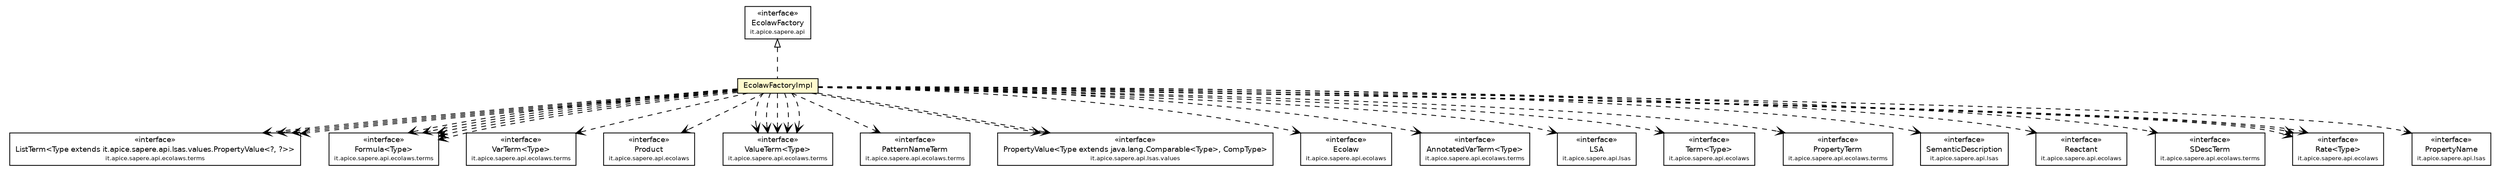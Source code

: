 #!/usr/local/bin/dot
#
# Class diagram 
# Generated by UmlGraph version 4.4 (http://www.spinellis.gr/sw/umlgraph)
#

digraph G {
	edge [fontname="Helvetica",fontsize=10,labelfontname="Helvetica",labelfontsize=10];
	node [fontname="Helvetica",fontsize=10,shape=plaintext];
	// it.apice.sapere.api.impl.EcolawFactoryImpl
	c3554 [label=<<table border="0" cellborder="1" cellspacing="0" cellpadding="2" port="p" bgcolor="lemonChiffon" href="./EcolawFactoryImpl.html">
		<tr><td><table border="0" cellspacing="0" cellpadding="1">
			<tr><td> EcolawFactoryImpl </td></tr>
		</table></td></tr>
		</table>>, fontname="Helvetica", fontcolor="black", fontsize=9.0];
	//it.apice.sapere.api.impl.EcolawFactoryImpl implements it.apice.sapere.api.EcolawFactory
	c3574:p -> c3554:p [dir=back,arrowtail=empty,style=dashed];
	// it.apice.sapere.api.impl.EcolawFactoryImpl DEPEND it.apice.sapere.api.ecolaws.terms.ListTerm<Type extends it.apice.sapere.api.lsas.values.PropertyValue<?, ?>>
	c3554:p -> c3575:p [taillabel="", label="", headlabel="", fontname="Helvetica", fontcolor="black", fontsize=10.0, color="black", arrowhead=open, style=dashed];
	// it.apice.sapere.api.impl.EcolawFactoryImpl DEPEND it.apice.sapere.api.ecolaws.terms.Formula<Type>
	c3554:p -> c3576:p [taillabel="", label="", headlabel="", fontname="Helvetica", fontcolor="black", fontsize=10.0, color="black", arrowhead=open, style=dashed];
	// it.apice.sapere.api.impl.EcolawFactoryImpl DEPEND it.apice.sapere.api.ecolaws.terms.VarTerm<Type>
	c3554:p -> c3577:p [taillabel="", label="", headlabel="", fontname="Helvetica", fontcolor="black", fontsize=10.0, color="black", arrowhead=open, style=dashed];
	// it.apice.sapere.api.impl.EcolawFactoryImpl DEPEND it.apice.sapere.api.ecolaws.Product
	c3554:p -> c3578:p [taillabel="", label="", headlabel="", fontname="Helvetica", fontcolor="black", fontsize=10.0, color="black", arrowhead=open, style=dashed];
	// it.apice.sapere.api.impl.EcolawFactoryImpl DEPEND it.apice.sapere.api.ecolaws.terms.Formula<Type>
	c3554:p -> c3576:p [taillabel="", label="", headlabel="", fontname="Helvetica", fontcolor="black", fontsize=10.0, color="black", arrowhead=open, style=dashed];
	// it.apice.sapere.api.impl.EcolawFactoryImpl DEPEND it.apice.sapere.api.ecolaws.terms.ValueTerm<Type>
	c3554:p -> c3579:p [taillabel="", label="", headlabel="", fontname="Helvetica", fontcolor="black", fontsize=10.0, color="black", arrowhead=open, style=dashed];
	// it.apice.sapere.api.impl.EcolawFactoryImpl DEPEND it.apice.sapere.api.ecolaws.terms.ValueTerm<Type>
	c3554:p -> c3579:p [taillabel="", label="", headlabel="", fontname="Helvetica", fontcolor="black", fontsize=10.0, color="black", arrowhead=open, style=dashed];
	// it.apice.sapere.api.impl.EcolawFactoryImpl DEPEND it.apice.sapere.api.ecolaws.terms.ValueTerm<Type>
	c3554:p -> c3579:p [taillabel="", label="", headlabel="", fontname="Helvetica", fontcolor="black", fontsize=10.0, color="black", arrowhead=open, style=dashed];
	// it.apice.sapere.api.impl.EcolawFactoryImpl DEPEND it.apice.sapere.api.ecolaws.terms.PatternNameTerm
	c3554:p -> c3580:p [taillabel="", label="", headlabel="", fontname="Helvetica", fontcolor="black", fontsize=10.0, color="black", arrowhead=open, style=dashed];
	// it.apice.sapere.api.impl.EcolawFactoryImpl DEPEND it.apice.sapere.api.lsas.values.PropertyValue<Type extends java.lang.Comparable<Type>, CompType>
	c3554:p -> c3581:p [taillabel="", label="", headlabel="", fontname="Helvetica", fontcolor="black", fontsize=10.0, color="black", arrowhead=open, style=dashed];
	// it.apice.sapere.api.impl.EcolawFactoryImpl DEPEND it.apice.sapere.api.ecolaws.terms.ValueTerm<Type>
	c3554:p -> c3579:p [taillabel="", label="", headlabel="", fontname="Helvetica", fontcolor="black", fontsize=10.0, color="black", arrowhead=open, style=dashed];
	// it.apice.sapere.api.impl.EcolawFactoryImpl DEPEND it.apice.sapere.api.ecolaws.Ecolaw
	c3554:p -> c3582:p [taillabel="", label="", headlabel="", fontname="Helvetica", fontcolor="black", fontsize=10.0, color="black", arrowhead=open, style=dashed];
	// it.apice.sapere.api.impl.EcolawFactoryImpl DEPEND it.apice.sapere.api.ecolaws.terms.AnnotatedVarTerm<Type>
	c3554:p -> c3583:p [taillabel="", label="", headlabel="", fontname="Helvetica", fontcolor="black", fontsize=10.0, color="black", arrowhead=open, style=dashed];
	// it.apice.sapere.api.impl.EcolawFactoryImpl DEPEND it.apice.sapere.api.ecolaws.terms.Formula<Type>
	c3554:p -> c3576:p [taillabel="", label="", headlabel="", fontname="Helvetica", fontcolor="black", fontsize=10.0, color="black", arrowhead=open, style=dashed];
	// it.apice.sapere.api.impl.EcolawFactoryImpl DEPEND it.apice.sapere.api.lsas.LSA
	c3554:p -> c3584:p [taillabel="", label="", headlabel="", fontname="Helvetica", fontcolor="black", fontsize=10.0, color="black", arrowhead=open, style=dashed];
	// it.apice.sapere.api.impl.EcolawFactoryImpl DEPEND it.apice.sapere.api.ecolaws.Term<Type>
	c3554:p -> c3585:p [taillabel="", label="", headlabel="", fontname="Helvetica", fontcolor="black", fontsize=10.0, color="black", arrowhead=open, style=dashed];
	// it.apice.sapere.api.impl.EcolawFactoryImpl DEPEND it.apice.sapere.api.ecolaws.terms.Formula<Type>
	c3554:p -> c3576:p [taillabel="", label="", headlabel="", fontname="Helvetica", fontcolor="black", fontsize=10.0, color="black", arrowhead=open, style=dashed];
	// it.apice.sapere.api.impl.EcolawFactoryImpl DEPEND it.apice.sapere.api.ecolaws.terms.PropertyTerm
	c3554:p -> c3586:p [taillabel="", label="", headlabel="", fontname="Helvetica", fontcolor="black", fontsize=10.0, color="black", arrowhead=open, style=dashed];
	// it.apice.sapere.api.impl.EcolawFactoryImpl DEPEND it.apice.sapere.api.lsas.SemanticDescription
	c3554:p -> c3587:p [taillabel="", label="", headlabel="", fontname="Helvetica", fontcolor="black", fontsize=10.0, color="black", arrowhead=open, style=dashed];
	// it.apice.sapere.api.impl.EcolawFactoryImpl DEPEND it.apice.sapere.api.lsas.values.PropertyValue<Type extends java.lang.Comparable<Type>, CompType>
	c3554:p -> c3581:p [taillabel="", label="", headlabel="", fontname="Helvetica", fontcolor="black", fontsize=10.0, color="black", arrowhead=open, style=dashed];
	// it.apice.sapere.api.impl.EcolawFactoryImpl DEPEND it.apice.sapere.api.ecolaws.Reactant
	c3554:p -> c3588:p [taillabel="", label="", headlabel="", fontname="Helvetica", fontcolor="black", fontsize=10.0, color="black", arrowhead=open, style=dashed];
	// it.apice.sapere.api.impl.EcolawFactoryImpl DEPEND it.apice.sapere.api.ecolaws.terms.SDescTerm
	c3554:p -> c3589:p [taillabel="", label="", headlabel="", fontname="Helvetica", fontcolor="black", fontsize=10.0, color="black", arrowhead=open, style=dashed];
	// it.apice.sapere.api.impl.EcolawFactoryImpl DEPEND it.apice.sapere.api.ecolaws.terms.Formula<Type>
	c3554:p -> c3576:p [taillabel="", label="", headlabel="", fontname="Helvetica", fontcolor="black", fontsize=10.0, color="black", arrowhead=open, style=dashed];
	// it.apice.sapere.api.impl.EcolawFactoryImpl DEPEND it.apice.sapere.api.ecolaws.Rate<Type>
	c3554:p -> c3590:p [taillabel="", label="", headlabel="", fontname="Helvetica", fontcolor="black", fontsize=10.0, color="black", arrowhead=open, style=dashed];
	// it.apice.sapere.api.impl.EcolawFactoryImpl DEPEND it.apice.sapere.api.ecolaws.Rate<Type>
	c3554:p -> c3590:p [taillabel="", label="", headlabel="", fontname="Helvetica", fontcolor="black", fontsize=10.0, color="black", arrowhead=open, style=dashed];
	// it.apice.sapere.api.impl.EcolawFactoryImpl DEPEND it.apice.sapere.api.ecolaws.terms.ListTerm<Type extends it.apice.sapere.api.lsas.values.PropertyValue<?, ?>>
	c3554:p -> c3575:p [taillabel="", label="", headlabel="", fontname="Helvetica", fontcolor="black", fontsize=10.0, color="black", arrowhead=open, style=dashed];
	// it.apice.sapere.api.impl.EcolawFactoryImpl DEPEND it.apice.sapere.api.ecolaws.terms.ListTerm<Type extends it.apice.sapere.api.lsas.values.PropertyValue<?, ?>>
	c3554:p -> c3575:p [taillabel="", label="", headlabel="", fontname="Helvetica", fontcolor="black", fontsize=10.0, color="black", arrowhead=open, style=dashed];
	// it.apice.sapere.api.impl.EcolawFactoryImpl DEPEND it.apice.sapere.api.ecolaws.terms.ValueTerm<Type>
	c3554:p -> c3579:p [taillabel="", label="", headlabel="", fontname="Helvetica", fontcolor="black", fontsize=10.0, color="black", arrowhead=open, style=dashed];
	// it.apice.sapere.api.impl.EcolawFactoryImpl DEPEND it.apice.sapere.api.ecolaws.terms.ListTerm<Type extends it.apice.sapere.api.lsas.values.PropertyValue<?, ?>>
	c3554:p -> c3575:p [taillabel="", label="", headlabel="", fontname="Helvetica", fontcolor="black", fontsize=10.0, color="black", arrowhead=open, style=dashed];
	// it.apice.sapere.api.impl.EcolawFactoryImpl DEPEND it.apice.sapere.api.ecolaws.Rate<Type>
	c3554:p -> c3590:p [taillabel="", label="", headlabel="", fontname="Helvetica", fontcolor="black", fontsize=10.0, color="black", arrowhead=open, style=dashed];
	// it.apice.sapere.api.impl.EcolawFactoryImpl DEPEND it.apice.sapere.api.lsas.PropertyName
	c3554:p -> c3591:p [taillabel="", label="", headlabel="", fontname="Helvetica", fontcolor="black", fontsize=10.0, color="black", arrowhead=open, style=dashed];
	// it.apice.sapere.api.lsas.PropertyName
	c3591 [label=<<table border="0" cellborder="1" cellspacing="0" cellpadding="2" port="p" href="http://java.sun.com/j2se/1.4.2/docs/api/it/apice/sapere/api/lsas/PropertyName.html">
		<tr><td><table border="0" cellspacing="0" cellpadding="1">
			<tr><td> &laquo;interface&raquo; </td></tr>
			<tr><td> PropertyName </td></tr>
			<tr><td><font point-size="7.0"> it.apice.sapere.api.lsas </font></td></tr>
		</table></td></tr>
		</table>>, fontname="Helvetica", fontcolor="black", fontsize=9.0];
	// it.apice.sapere.api.ecolaws.Rate<Type>
	c3590 [label=<<table border="0" cellborder="1" cellspacing="0" cellpadding="2" port="p" href="http://java.sun.com/j2se/1.4.2/docs/api/it/apice/sapere/api/ecolaws/Rate.html">
		<tr><td><table border="0" cellspacing="0" cellpadding="1">
			<tr><td> &laquo;interface&raquo; </td></tr>
			<tr><td> Rate&lt;Type&gt; </td></tr>
			<tr><td><font point-size="7.0"> it.apice.sapere.api.ecolaws </font></td></tr>
		</table></td></tr>
		</table>>, fontname="Helvetica", fontcolor="black", fontsize=9.0];
	// it.apice.sapere.api.ecolaws.terms.PatternNameTerm
	c3580 [label=<<table border="0" cellborder="1" cellspacing="0" cellpadding="2" port="p" href="http://java.sun.com/j2se/1.4.2/docs/api/it/apice/sapere/api/ecolaws/terms/PatternNameTerm.html">
		<tr><td><table border="0" cellspacing="0" cellpadding="1">
			<tr><td> &laquo;interface&raquo; </td></tr>
			<tr><td> PatternNameTerm </td></tr>
			<tr><td><font point-size="7.0"> it.apice.sapere.api.ecolaws.terms </font></td></tr>
		</table></td></tr>
		</table>>, fontname="Helvetica", fontcolor="black", fontsize=9.0];
	// it.apice.sapere.api.ecolaws.terms.ValueTerm<Type>
	c3579 [label=<<table border="0" cellborder="1" cellspacing="0" cellpadding="2" port="p" href="http://java.sun.com/j2se/1.4.2/docs/api/it/apice/sapere/api/ecolaws/terms/ValueTerm.html">
		<tr><td><table border="0" cellspacing="0" cellpadding="1">
			<tr><td> &laquo;interface&raquo; </td></tr>
			<tr><td> ValueTerm&lt;Type&gt; </td></tr>
			<tr><td><font point-size="7.0"> it.apice.sapere.api.ecolaws.terms </font></td></tr>
		</table></td></tr>
		</table>>, fontname="Helvetica", fontcolor="black", fontsize=9.0];
	// it.apice.sapere.api.ecolaws.Reactant
	c3588 [label=<<table border="0" cellborder="1" cellspacing="0" cellpadding="2" port="p" href="http://java.sun.com/j2se/1.4.2/docs/api/it/apice/sapere/api/ecolaws/Reactant.html">
		<tr><td><table border="0" cellspacing="0" cellpadding="1">
			<tr><td> &laquo;interface&raquo; </td></tr>
			<tr><td> Reactant </td></tr>
			<tr><td><font point-size="7.0"> it.apice.sapere.api.ecolaws </font></td></tr>
		</table></td></tr>
		</table>>, fontname="Helvetica", fontcolor="black", fontsize=9.0];
	// it.apice.sapere.api.lsas.LSA
	c3584 [label=<<table border="0" cellborder="1" cellspacing="0" cellpadding="2" port="p" href="http://java.sun.com/j2se/1.4.2/docs/api/it/apice/sapere/api/lsas/LSA.html">
		<tr><td><table border="0" cellspacing="0" cellpadding="1">
			<tr><td> &laquo;interface&raquo; </td></tr>
			<tr><td> LSA </td></tr>
			<tr><td><font point-size="7.0"> it.apice.sapere.api.lsas </font></td></tr>
		</table></td></tr>
		</table>>, fontname="Helvetica", fontcolor="black", fontsize=9.0];
	// it.apice.sapere.api.ecolaws.terms.AnnotatedVarTerm<Type>
	c3583 [label=<<table border="0" cellborder="1" cellspacing="0" cellpadding="2" port="p" href="http://java.sun.com/j2se/1.4.2/docs/api/it/apice/sapere/api/ecolaws/terms/AnnotatedVarTerm.html">
		<tr><td><table border="0" cellspacing="0" cellpadding="1">
			<tr><td> &laquo;interface&raquo; </td></tr>
			<tr><td> AnnotatedVarTerm&lt;Type&gt; </td></tr>
			<tr><td><font point-size="7.0"> it.apice.sapere.api.ecolaws.terms </font></td></tr>
		</table></td></tr>
		</table>>, fontname="Helvetica", fontcolor="black", fontsize=9.0];
	// it.apice.sapere.api.ecolaws.terms.ListTerm<Type extends it.apice.sapere.api.lsas.values.PropertyValue<?, ?>>
	c3575 [label=<<table border="0" cellborder="1" cellspacing="0" cellpadding="2" port="p" href="http://java.sun.com/j2se/1.4.2/docs/api/it/apice/sapere/api/ecolaws/terms/ListTerm.html">
		<tr><td><table border="0" cellspacing="0" cellpadding="1">
			<tr><td> &laquo;interface&raquo; </td></tr>
			<tr><td> ListTerm&lt;Type extends it.apice.sapere.api.lsas.values.PropertyValue&lt;?, ?&gt;&gt; </td></tr>
			<tr><td><font point-size="7.0"> it.apice.sapere.api.ecolaws.terms </font></td></tr>
		</table></td></tr>
		</table>>, fontname="Helvetica", fontcolor="black", fontsize=9.0];
	// it.apice.sapere.api.ecolaws.Term<Type>
	c3585 [label=<<table border="0" cellborder="1" cellspacing="0" cellpadding="2" port="p" href="http://java.sun.com/j2se/1.4.2/docs/api/it/apice/sapere/api/ecolaws/Term.html">
		<tr><td><table border="0" cellspacing="0" cellpadding="1">
			<tr><td> &laquo;interface&raquo; </td></tr>
			<tr><td> Term&lt;Type&gt; </td></tr>
			<tr><td><font point-size="7.0"> it.apice.sapere.api.ecolaws </font></td></tr>
		</table></td></tr>
		</table>>, fontname="Helvetica", fontcolor="black", fontsize=9.0];
	// it.apice.sapere.api.lsas.values.PropertyValue<Type extends java.lang.Comparable<Type>, CompType>
	c3581 [label=<<table border="0" cellborder="1" cellspacing="0" cellpadding="2" port="p" href="http://java.sun.com/j2se/1.4.2/docs/api/it/apice/sapere/api/lsas/values/PropertyValue.html">
		<tr><td><table border="0" cellspacing="0" cellpadding="1">
			<tr><td> &laquo;interface&raquo; </td></tr>
			<tr><td> PropertyValue&lt;Type extends java.lang.Comparable&lt;Type&gt;, CompType&gt; </td></tr>
			<tr><td><font point-size="7.0"> it.apice.sapere.api.lsas.values </font></td></tr>
		</table></td></tr>
		</table>>, fontname="Helvetica", fontcolor="black", fontsize=9.0];
	// it.apice.sapere.api.lsas.SemanticDescription
	c3587 [label=<<table border="0" cellborder="1" cellspacing="0" cellpadding="2" port="p" href="http://java.sun.com/j2se/1.4.2/docs/api/it/apice/sapere/api/lsas/SemanticDescription.html">
		<tr><td><table border="0" cellspacing="0" cellpadding="1">
			<tr><td> &laquo;interface&raquo; </td></tr>
			<tr><td> SemanticDescription </td></tr>
			<tr><td><font point-size="7.0"> it.apice.sapere.api.lsas </font></td></tr>
		</table></td></tr>
		</table>>, fontname="Helvetica", fontcolor="black", fontsize=9.0];
	// it.apice.sapere.api.ecolaws.terms.PropertyTerm
	c3586 [label=<<table border="0" cellborder="1" cellspacing="0" cellpadding="2" port="p" href="http://java.sun.com/j2se/1.4.2/docs/api/it/apice/sapere/api/ecolaws/terms/PropertyTerm.html">
		<tr><td><table border="0" cellspacing="0" cellpadding="1">
			<tr><td> &laquo;interface&raquo; </td></tr>
			<tr><td> PropertyTerm </td></tr>
			<tr><td><font point-size="7.0"> it.apice.sapere.api.ecolaws.terms </font></td></tr>
		</table></td></tr>
		</table>>, fontname="Helvetica", fontcolor="black", fontsize=9.0];
	// it.apice.sapere.api.EcolawFactory
	c3574 [label=<<table border="0" cellborder="1" cellspacing="0" cellpadding="2" port="p" href="http://java.sun.com/j2se/1.4.2/docs/api/it/apice/sapere/api/EcolawFactory.html">
		<tr><td><table border="0" cellspacing="0" cellpadding="1">
			<tr><td> &laquo;interface&raquo; </td></tr>
			<tr><td> EcolawFactory </td></tr>
			<tr><td><font point-size="7.0"> it.apice.sapere.api </font></td></tr>
		</table></td></tr>
		</table>>, fontname="Helvetica", fontcolor="black", fontsize=9.0];
	// it.apice.sapere.api.ecolaws.terms.VarTerm<Type>
	c3577 [label=<<table border="0" cellborder="1" cellspacing="0" cellpadding="2" port="p" href="http://java.sun.com/j2se/1.4.2/docs/api/it/apice/sapere/api/ecolaws/terms/VarTerm.html">
		<tr><td><table border="0" cellspacing="0" cellpadding="1">
			<tr><td> &laquo;interface&raquo; </td></tr>
			<tr><td> VarTerm&lt;Type&gt; </td></tr>
			<tr><td><font point-size="7.0"> it.apice.sapere.api.ecolaws.terms </font></td></tr>
		</table></td></tr>
		</table>>, fontname="Helvetica", fontcolor="black", fontsize=9.0];
	// it.apice.sapere.api.ecolaws.Product
	c3578 [label=<<table border="0" cellborder="1" cellspacing="0" cellpadding="2" port="p" href="http://java.sun.com/j2se/1.4.2/docs/api/it/apice/sapere/api/ecolaws/Product.html">
		<tr><td><table border="0" cellspacing="0" cellpadding="1">
			<tr><td> &laquo;interface&raquo; </td></tr>
			<tr><td> Product </td></tr>
			<tr><td><font point-size="7.0"> it.apice.sapere.api.ecolaws </font></td></tr>
		</table></td></tr>
		</table>>, fontname="Helvetica", fontcolor="black", fontsize=9.0];
	// it.apice.sapere.api.ecolaws.terms.SDescTerm
	c3589 [label=<<table border="0" cellborder="1" cellspacing="0" cellpadding="2" port="p" href="http://java.sun.com/j2se/1.4.2/docs/api/it/apice/sapere/api/ecolaws/terms/SDescTerm.html">
		<tr><td><table border="0" cellspacing="0" cellpadding="1">
			<tr><td> &laquo;interface&raquo; </td></tr>
			<tr><td> SDescTerm </td></tr>
			<tr><td><font point-size="7.0"> it.apice.sapere.api.ecolaws.terms </font></td></tr>
		</table></td></tr>
		</table>>, fontname="Helvetica", fontcolor="black", fontsize=9.0];
	// it.apice.sapere.api.ecolaws.Ecolaw
	c3582 [label=<<table border="0" cellborder="1" cellspacing="0" cellpadding="2" port="p" href="http://java.sun.com/j2se/1.4.2/docs/api/it/apice/sapere/api/ecolaws/Ecolaw.html">
		<tr><td><table border="0" cellspacing="0" cellpadding="1">
			<tr><td> &laquo;interface&raquo; </td></tr>
			<tr><td> Ecolaw </td></tr>
			<tr><td><font point-size="7.0"> it.apice.sapere.api.ecolaws </font></td></tr>
		</table></td></tr>
		</table>>, fontname="Helvetica", fontcolor="black", fontsize=9.0];
	// it.apice.sapere.api.ecolaws.terms.Formula<Type>
	c3576 [label=<<table border="0" cellborder="1" cellspacing="0" cellpadding="2" port="p" href="http://java.sun.com/j2se/1.4.2/docs/api/it/apice/sapere/api/ecolaws/terms/Formula.html">
		<tr><td><table border="0" cellspacing="0" cellpadding="1">
			<tr><td> &laquo;interface&raquo; </td></tr>
			<tr><td> Formula&lt;Type&gt; </td></tr>
			<tr><td><font point-size="7.0"> it.apice.sapere.api.ecolaws.terms </font></td></tr>
		</table></td></tr>
		</table>>, fontname="Helvetica", fontcolor="black", fontsize=9.0];
}

